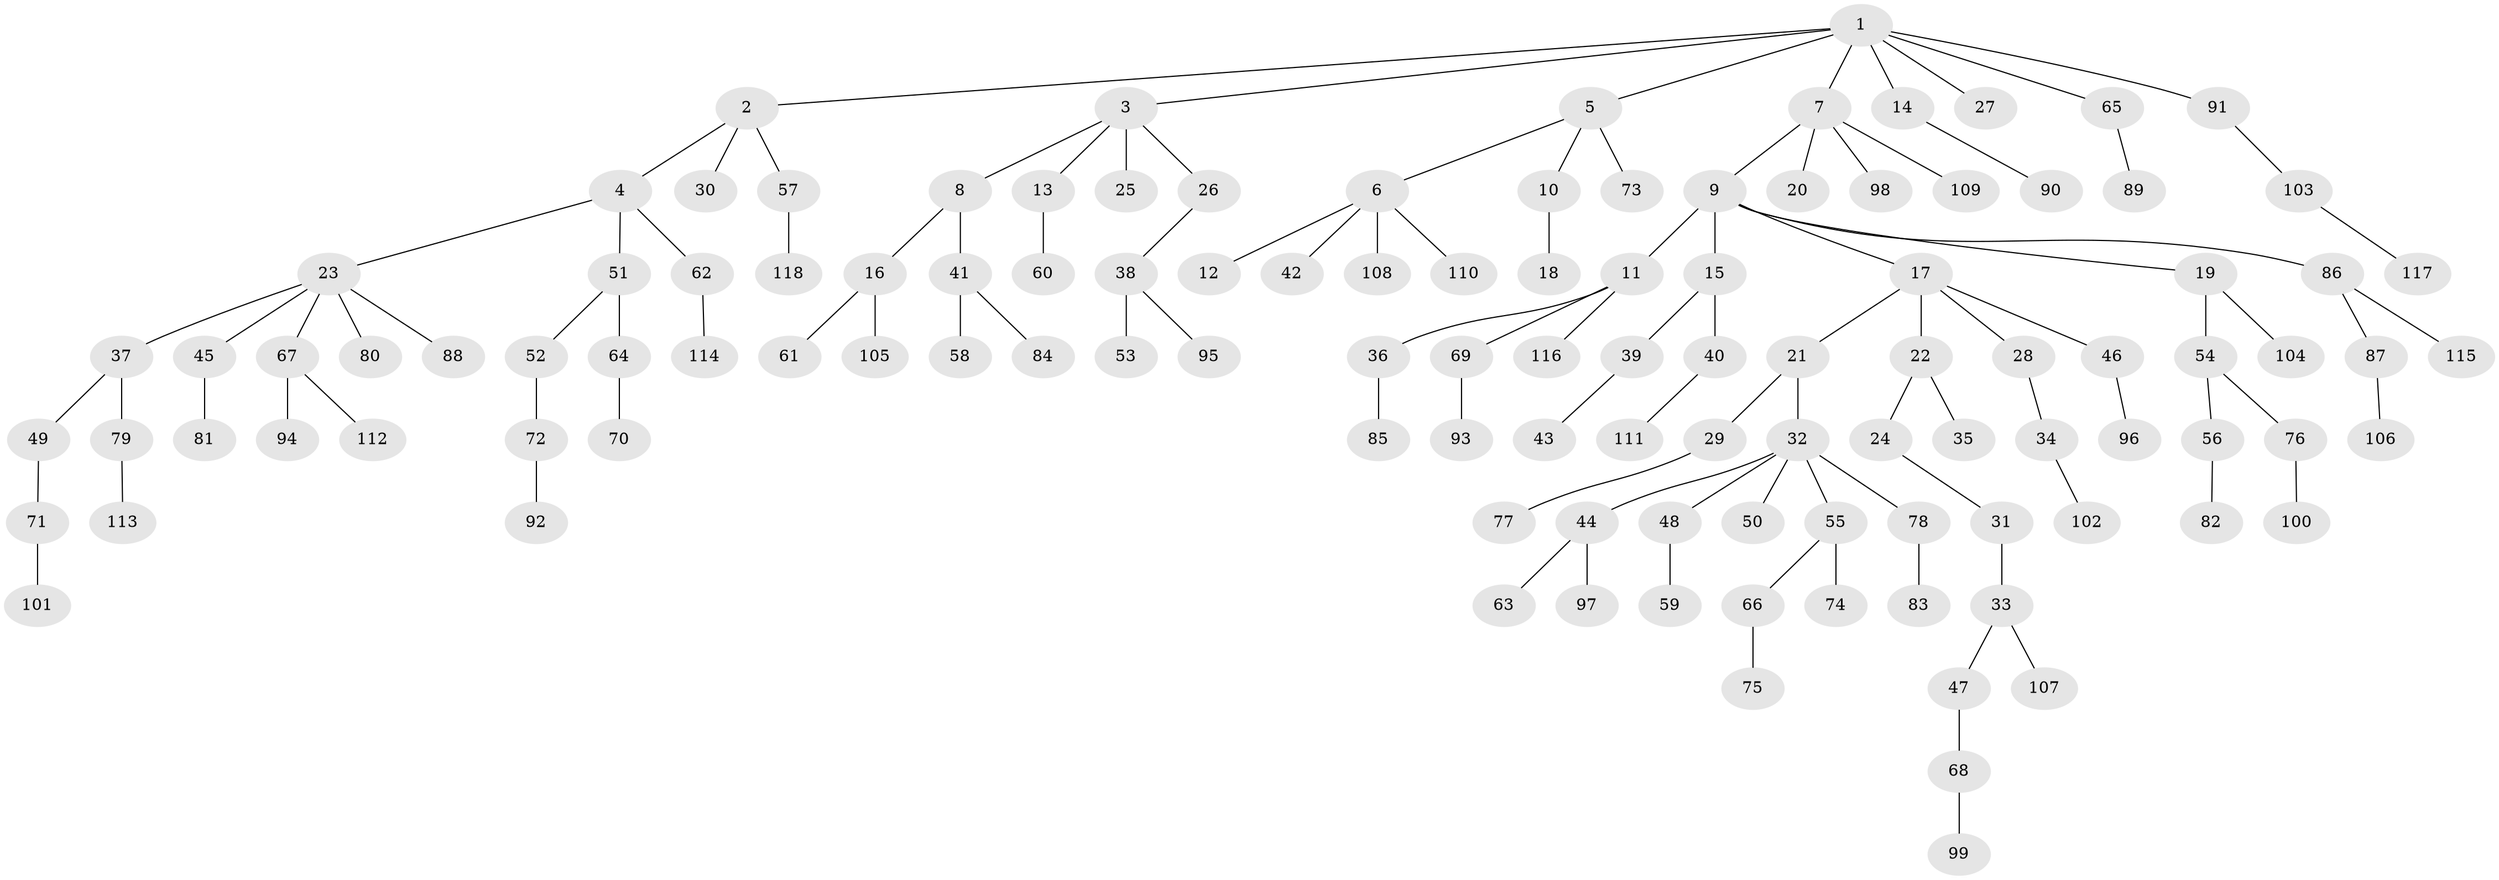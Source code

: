 // coarse degree distribution, {10: 0.012658227848101266, 4: 0.08860759493670886, 7: 0.012658227848101266, 1: 0.5949367088607594, 2: 0.1518987341772152, 5: 0.02531645569620253, 3: 0.10126582278481013, 6: 0.012658227848101266}
// Generated by graph-tools (version 1.1) at 2025/42/03/06/25 10:42:04]
// undirected, 118 vertices, 117 edges
graph export_dot {
graph [start="1"]
  node [color=gray90,style=filled];
  1;
  2;
  3;
  4;
  5;
  6;
  7;
  8;
  9;
  10;
  11;
  12;
  13;
  14;
  15;
  16;
  17;
  18;
  19;
  20;
  21;
  22;
  23;
  24;
  25;
  26;
  27;
  28;
  29;
  30;
  31;
  32;
  33;
  34;
  35;
  36;
  37;
  38;
  39;
  40;
  41;
  42;
  43;
  44;
  45;
  46;
  47;
  48;
  49;
  50;
  51;
  52;
  53;
  54;
  55;
  56;
  57;
  58;
  59;
  60;
  61;
  62;
  63;
  64;
  65;
  66;
  67;
  68;
  69;
  70;
  71;
  72;
  73;
  74;
  75;
  76;
  77;
  78;
  79;
  80;
  81;
  82;
  83;
  84;
  85;
  86;
  87;
  88;
  89;
  90;
  91;
  92;
  93;
  94;
  95;
  96;
  97;
  98;
  99;
  100;
  101;
  102;
  103;
  104;
  105;
  106;
  107;
  108;
  109;
  110;
  111;
  112;
  113;
  114;
  115;
  116;
  117;
  118;
  1 -- 2;
  1 -- 3;
  1 -- 5;
  1 -- 7;
  1 -- 14;
  1 -- 27;
  1 -- 65;
  1 -- 91;
  2 -- 4;
  2 -- 30;
  2 -- 57;
  3 -- 8;
  3 -- 13;
  3 -- 25;
  3 -- 26;
  4 -- 23;
  4 -- 51;
  4 -- 62;
  5 -- 6;
  5 -- 10;
  5 -- 73;
  6 -- 12;
  6 -- 42;
  6 -- 108;
  6 -- 110;
  7 -- 9;
  7 -- 20;
  7 -- 98;
  7 -- 109;
  8 -- 16;
  8 -- 41;
  9 -- 11;
  9 -- 15;
  9 -- 17;
  9 -- 19;
  9 -- 86;
  10 -- 18;
  11 -- 36;
  11 -- 69;
  11 -- 116;
  13 -- 60;
  14 -- 90;
  15 -- 39;
  15 -- 40;
  16 -- 61;
  16 -- 105;
  17 -- 21;
  17 -- 22;
  17 -- 28;
  17 -- 46;
  19 -- 54;
  19 -- 104;
  21 -- 29;
  21 -- 32;
  22 -- 24;
  22 -- 35;
  23 -- 37;
  23 -- 45;
  23 -- 67;
  23 -- 80;
  23 -- 88;
  24 -- 31;
  26 -- 38;
  28 -- 34;
  29 -- 77;
  31 -- 33;
  32 -- 44;
  32 -- 48;
  32 -- 50;
  32 -- 55;
  32 -- 78;
  33 -- 47;
  33 -- 107;
  34 -- 102;
  36 -- 85;
  37 -- 49;
  37 -- 79;
  38 -- 53;
  38 -- 95;
  39 -- 43;
  40 -- 111;
  41 -- 58;
  41 -- 84;
  44 -- 63;
  44 -- 97;
  45 -- 81;
  46 -- 96;
  47 -- 68;
  48 -- 59;
  49 -- 71;
  51 -- 52;
  51 -- 64;
  52 -- 72;
  54 -- 56;
  54 -- 76;
  55 -- 66;
  55 -- 74;
  56 -- 82;
  57 -- 118;
  62 -- 114;
  64 -- 70;
  65 -- 89;
  66 -- 75;
  67 -- 94;
  67 -- 112;
  68 -- 99;
  69 -- 93;
  71 -- 101;
  72 -- 92;
  76 -- 100;
  78 -- 83;
  79 -- 113;
  86 -- 87;
  86 -- 115;
  87 -- 106;
  91 -- 103;
  103 -- 117;
}
